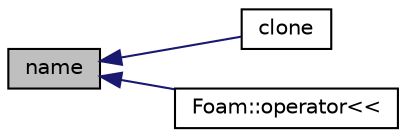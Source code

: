 digraph "name"
{
  bgcolor="transparent";
  edge [fontname="Helvetica",fontsize="10",labelfontname="Helvetica",labelfontsize="10"];
  node [fontname="Helvetica",fontsize="10",shape=record];
  rankdir="LR";
  Node914 [label="name",height=0.2,width=0.4,color="black", fillcolor="grey75", style="filled", fontcolor="black"];
  Node914 -> Node915 [dir="back",color="midnightblue",fontsize="10",style="solid",fontname="Helvetica"];
  Node915 [label="clone",height=0.2,width=0.4,color="black",URL="$a28349.html#a965f7dda1b12ecbb8985f8019b255ba8",tooltip="Return clone. "];
  Node914 -> Node916 [dir="back",color="midnightblue",fontsize="10",style="solid",fontname="Helvetica"];
  Node916 [label="Foam::operator\<\<",height=0.2,width=0.4,color="black",URL="$a21851.html#a0034a9c9396a3cb4f02f594753f5a989"];
}
